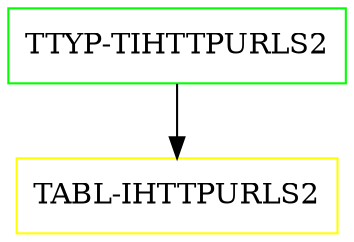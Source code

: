 digraph G {
  "TTYP-TIHTTPURLS2" [shape=box,color=green];
  "TABL-IHTTPURLS2" [shape=box,color=yellow,URL="./TABL_IHTTPURLS2.html"];
  "TTYP-TIHTTPURLS2" -> "TABL-IHTTPURLS2";
}
